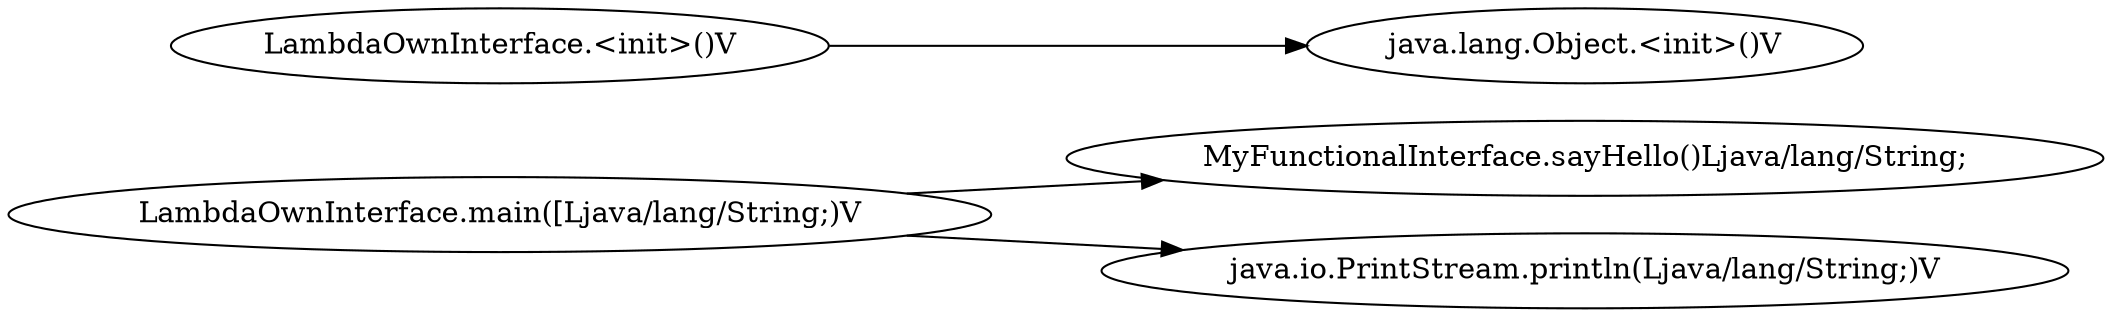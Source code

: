 digraph graphname {
rankdir="LR";
117 [label="MyFunctionalInterface.sayHello()Ljava/lang/String;"]
126 [label="LambdaOwnInterface.<init>()V"]
127 [label="java.lang.Object.<init>()V"]
129 [label="LambdaOwnInterface.main([Ljava/lang/String;)V"]
138 [label="java.io.PrintStream.println(Ljava/lang/String;)V"]
126 -> 127
129 -> 117
129 -> 138
}
